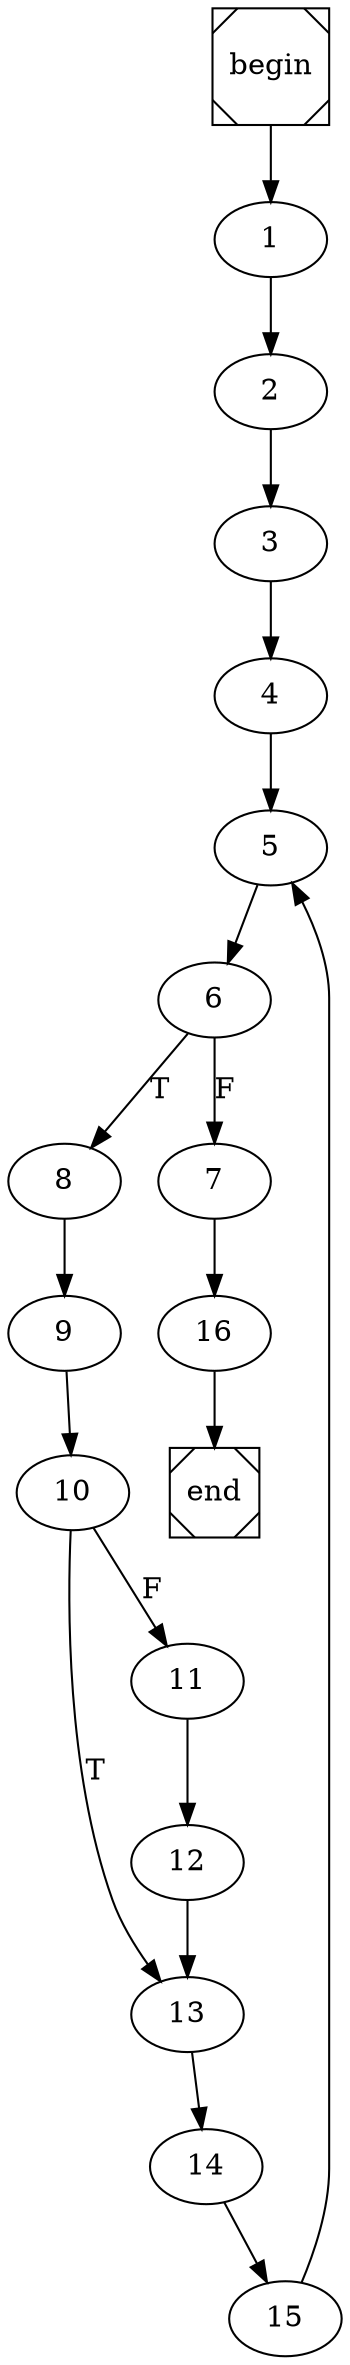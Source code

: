digraph cfg {
	begin [shape=Msquare];
	end [shape=Msquare];
	begin -> 1;	1 -> 2;	2 -> 3;	3 -> 4;	4 -> 5;	5 -> 6;	6 -> 8[label=T];	6 -> 7[label=F];	7 -> 16;	8 -> 9;	9 -> 10;	10 -> 13[label=T];	10 -> 11[label=F];	11 -> 12;	12 -> 13;	13 -> 14;	14 -> 15;	15 -> 5;	16 -> end;}
